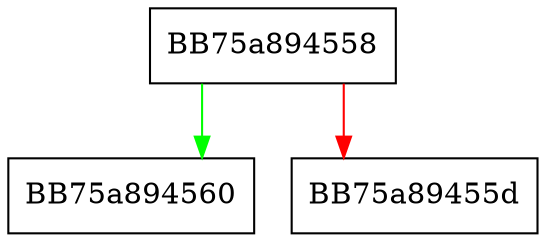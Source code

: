 digraph GetSpynetWrapperFromUberContext {
  node [shape="box"];
  graph [splines=ortho];
  BB75a894558 -> BB75a894560 [color="green"];
  BB75a894558 -> BB75a89455d [color="red"];
}
